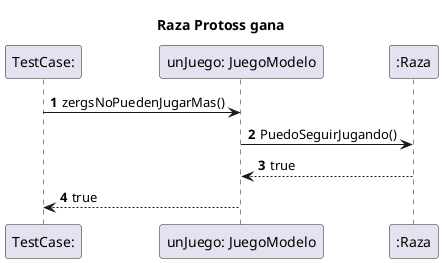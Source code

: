 @startuml
'https://plantuml.com/sequence-diagram

autonumber
title Raza Protoss gana
"TestCase:" -> "unJuego: JuegoModelo": zergsNoPuedenJugarMas()
"unJuego: JuegoModelo" -> ":Raza": PuedoSeguirJugando()
":Raza" --> "unJuego: JuegoModelo": true
"unJuego: JuegoModelo" --> "TestCase:": true


@enduml